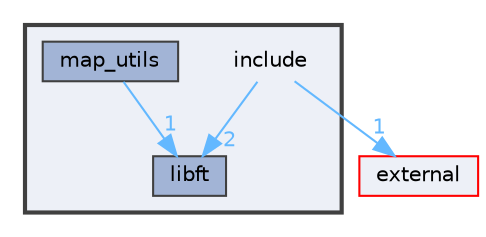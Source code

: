 digraph "/home/ssergiu/projects/cub3d/include"
{
 // INTERACTIVE_SVG=YES
 // LATEX_PDF_SIZE
  bgcolor="transparent";
  edge [fontname=Helvetica,fontsize=10,labelfontname=Helvetica,labelfontsize=10];
  node [fontname=Helvetica,fontsize=10,shape=box,height=0.2,width=0.4];
  compound=true
  subgraph clusterdir_d44c64559bbebec7f509842c48db8b23 {
    graph [ bgcolor="#edf0f7", pencolor="grey25", label="", fontname=Helvetica,fontsize=10 style="filled,bold", URL="dir_d44c64559bbebec7f509842c48db8b23.html",tooltip=""]
    dir_d44c64559bbebec7f509842c48db8b23 [shape=plaintext, label="include"];
  dir_3a910bd4b0538d5c76015cfe995c963e [label="libft", fillcolor="#a2b4d6", color="grey25", style="filled", URL="dir_3a910bd4b0538d5c76015cfe995c963e.html",tooltip=""];
  dir_f269c66669fef996263850e76b58ed8b [label="map_utils", fillcolor="#a2b4d6", color="grey25", style="filled", URL="dir_f269c66669fef996263850e76b58ed8b.html",tooltip=""];
  }
  dir_397d9aeee4af8edecac90968d93b57df [label="external", fillcolor="#edf0f7", color="red", style="filled", URL="dir_397d9aeee4af8edecac90968d93b57df.html",tooltip=""];
  dir_d44c64559bbebec7f509842c48db8b23->dir_397d9aeee4af8edecac90968d93b57df [headlabel="1", labeldistance=1.5 headhref="dir_000013_000006.html" color="steelblue1" fontcolor="steelblue1"];
  dir_d44c64559bbebec7f509842c48db8b23->dir_3a910bd4b0538d5c76015cfe995c963e [headlabel="2", labeldistance=1.5 headhref="dir_000013_000017.html" color="steelblue1" fontcolor="steelblue1"];
  dir_f269c66669fef996263850e76b58ed8b->dir_3a910bd4b0538d5c76015cfe995c963e [headlabel="1", labeldistance=1.5 headhref="dir_000020_000017.html" color="steelblue1" fontcolor="steelblue1"];
}
